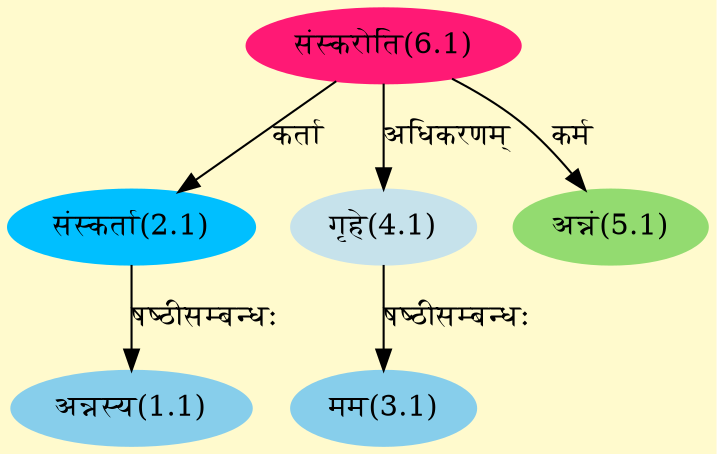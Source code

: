 digraph G{
rankdir=BT;
 compound=true;
 bgcolor="lemonchiffon1";
Node1_1 [style=filled, color="#87CEEB" label = "अन्नस्य(1.1)"]
Node2_1 [style=filled, color="#00BFFF" label = "संस्कर्ता(2.1)"]
Node6_1 [style=filled, color="#FF1975" label = "संस्करोति(6.1)"]
Node3_1 [style=filled, color="#87CEEB" label = "मम(3.1)"]
Node4_1 [style=filled, color="#C6E2EB" label = "गृहे(4.1)"]
Node5_1 [style=filled, color="#93DB70" label = "अन्नं(5.1)"]
/* Start of Relations section */

Node1_1 -> Node2_1 [  label="षष्ठीसम्बन्धः"  dir="back" ]
Node2_1 -> Node6_1 [  label="कर्ता"  dir="back" ]
Node3_1 -> Node4_1 [  label="षष्ठीसम्बन्धः"  dir="back" ]
Node4_1 -> Node6_1 [  label="अधिकरणम्"  dir="back" ]
Node5_1 -> Node6_1 [  label="कर्म"  dir="back" ]
}
